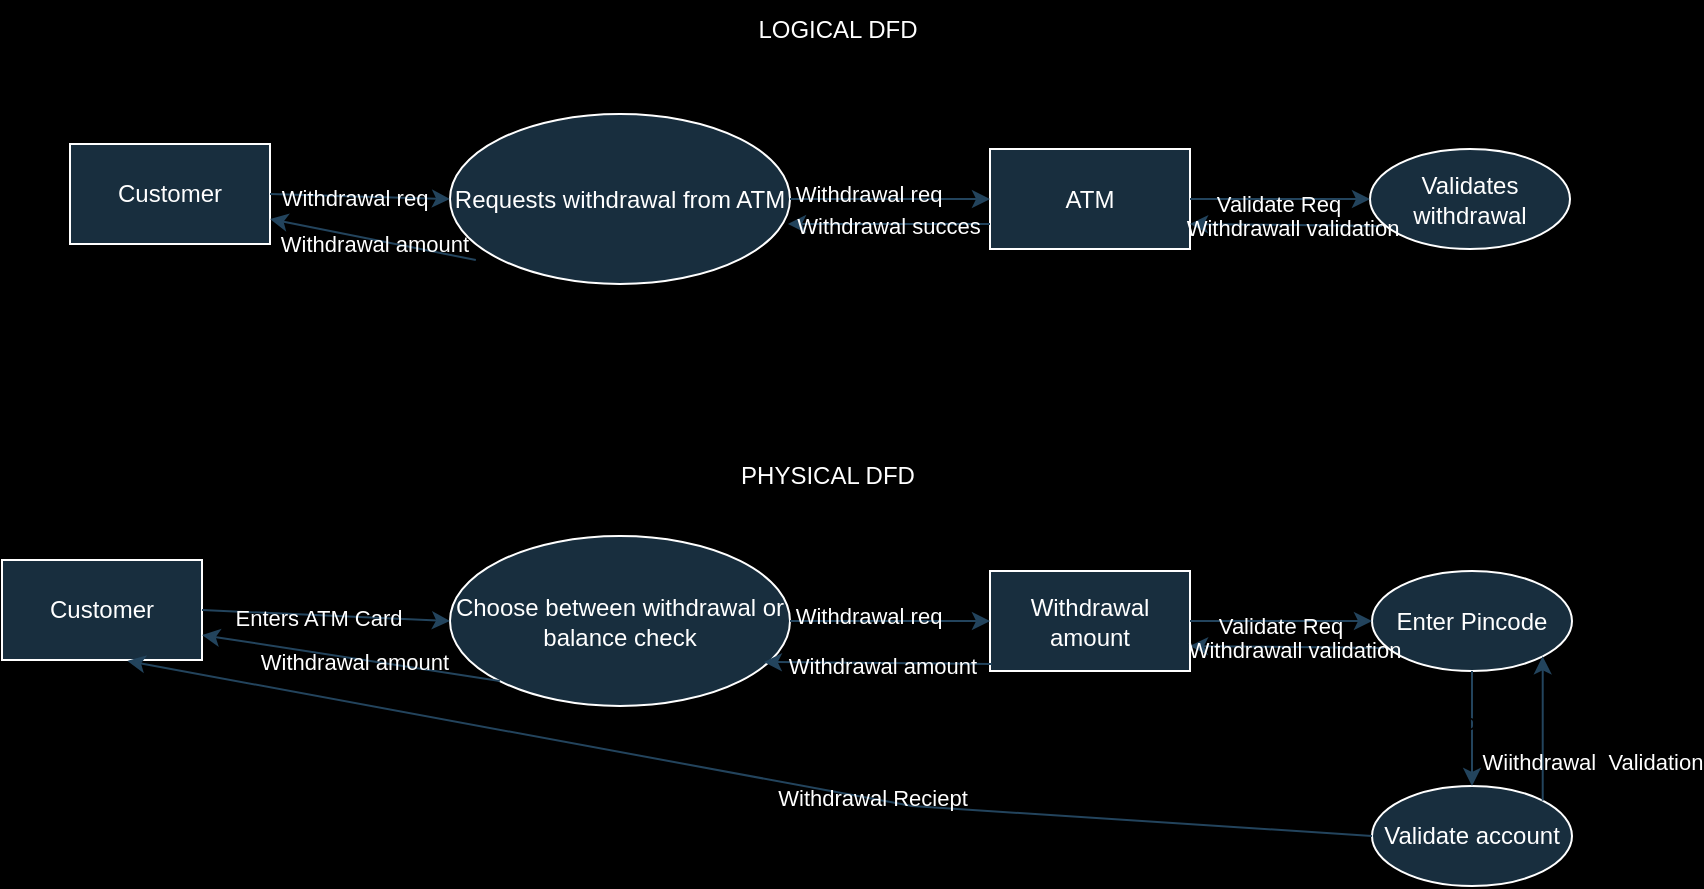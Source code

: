 <mxfile version="21.7.4" type="github" pages="3">
  <diagram name="Page-1" id="3-FM0fVxaKomr_sNSSHg">
    <mxGraphModel dx="978" dy="496" grid="0" gridSize="1" guides="1" tooltips="1" connect="1" arrows="1" fold="1" page="1" pageScale="1" pageWidth="1100" pageHeight="1700" background="#000000" math="0" shadow="0">
      <root>
        <mxCell id="0" />
        <mxCell id="1" parent="0" />
        <mxCell id="hk2OgBpOyqfIAF0fETQY-1" value="Requests withdrawal from ATM" style="shape=ellipse;html=1;dashed=0;whiteSpace=wrap;perimeter=ellipsePerimeter;labelBackgroundColor=none;fillColor=#182E3E;strokeColor=#FFFFFF;fontColor=#FFFFFF;" parent="1" vertex="1">
          <mxGeometry x="270" y="115" width="170" height="85" as="geometry" />
        </mxCell>
        <mxCell id="hk2OgBpOyqfIAF0fETQY-2" value="Customer" style="html=1;dashed=0;whiteSpace=wrap;labelBackgroundColor=none;fillColor=#182E3E;strokeColor=#FFFFFF;fontColor=#FFFFFF;" parent="1" vertex="1">
          <mxGeometry x="80" y="130" width="100" height="50" as="geometry" />
        </mxCell>
        <mxCell id="hk2OgBpOyqfIAF0fETQY-3" value="" style="endArrow=classic;html=1;rounded=0;entryX=0;entryY=0.5;entryDx=0;entryDy=0;exitX=1;exitY=0.5;exitDx=0;exitDy=0;labelBackgroundColor=none;strokeColor=#23445D;fontColor=default;" parent="1" source="hk2OgBpOyqfIAF0fETQY-2" target="hk2OgBpOyqfIAF0fETQY-1" edge="1">
          <mxGeometry width="50" height="50" relative="1" as="geometry">
            <mxPoint x="210" y="200" as="sourcePoint" />
            <mxPoint x="260" y="150" as="targetPoint" />
          </mxGeometry>
        </mxCell>
        <mxCell id="hk2OgBpOyqfIAF0fETQY-6" value="Withdrawal req" style="edgeLabel;html=1;align=center;verticalAlign=middle;resizable=0;points=[];labelBackgroundColor=none;fontColor=#FFFFFF;" parent="hk2OgBpOyqfIAF0fETQY-3" vertex="1" connectable="0">
          <mxGeometry x="-0.066" y="-1" relative="1" as="geometry">
            <mxPoint as="offset" />
          </mxGeometry>
        </mxCell>
        <mxCell id="hk2OgBpOyqfIAF0fETQY-4" value="ATM" style="html=1;dashed=0;whiteSpace=wrap;labelBackgroundColor=none;fillColor=#182E3E;strokeColor=#FFFFFF;fontColor=#FFFFFF;" parent="1" vertex="1">
          <mxGeometry x="540" y="132.5" width="100" height="50" as="geometry" />
        </mxCell>
        <mxCell id="hk2OgBpOyqfIAF0fETQY-5" value="" style="endArrow=classic;html=1;rounded=0;entryX=0;entryY=0.5;entryDx=0;entryDy=0;exitX=1;exitY=0.5;exitDx=0;exitDy=0;labelBackgroundColor=none;strokeColor=#23445D;fontColor=default;" parent="1" source="hk2OgBpOyqfIAF0fETQY-1" target="hk2OgBpOyqfIAF0fETQY-4" edge="1">
          <mxGeometry width="50" height="50" relative="1" as="geometry">
            <mxPoint x="470" y="180" as="sourcePoint" />
            <mxPoint x="520" y="130" as="targetPoint" />
          </mxGeometry>
        </mxCell>
        <mxCell id="hk2OgBpOyqfIAF0fETQY-7" value="Withdrawal req" style="edgeLabel;html=1;align=center;verticalAlign=middle;resizable=0;points=[];labelBackgroundColor=none;fontColor=#FFFFFF;" parent="hk2OgBpOyqfIAF0fETQY-5" vertex="1" connectable="0">
          <mxGeometry x="-0.22" y="4" relative="1" as="geometry">
            <mxPoint y="1" as="offset" />
          </mxGeometry>
        </mxCell>
        <mxCell id="hk2OgBpOyqfIAF0fETQY-10" value="Validates withdrawal" style="shape=ellipse;html=1;dashed=0;whiteSpace=wrap;perimeter=ellipsePerimeter;labelBackgroundColor=none;fillColor=#182E3E;strokeColor=#FFFFFF;fontColor=#FFFFFF;" parent="1" vertex="1">
          <mxGeometry x="730" y="132.5" width="100" height="50" as="geometry" />
        </mxCell>
        <mxCell id="hk2OgBpOyqfIAF0fETQY-11" value="" style="endArrow=classic;html=1;rounded=0;entryX=0;entryY=0.5;entryDx=0;entryDy=0;exitX=1;exitY=0.5;exitDx=0;exitDy=0;labelBackgroundColor=none;strokeColor=#23445D;fontColor=default;" parent="1" source="hk2OgBpOyqfIAF0fETQY-4" target="hk2OgBpOyqfIAF0fETQY-10" edge="1">
          <mxGeometry width="50" height="50" relative="1" as="geometry">
            <mxPoint x="660" y="170" as="sourcePoint" />
            <mxPoint x="710" y="120" as="targetPoint" />
          </mxGeometry>
        </mxCell>
        <mxCell id="hk2OgBpOyqfIAF0fETQY-12" value="Validate Req" style="edgeLabel;html=1;align=center;verticalAlign=middle;resizable=0;points=[];labelBackgroundColor=none;fontColor=#FFFFFF;" parent="hk2OgBpOyqfIAF0fETQY-11" vertex="1" connectable="0">
          <mxGeometry x="-0.022" y="-1" relative="1" as="geometry">
            <mxPoint y="1" as="offset" />
          </mxGeometry>
        </mxCell>
        <mxCell id="hk2OgBpOyqfIAF0fETQY-13" value="" style="endArrow=classic;html=1;rounded=0;entryX=1;entryY=0.75;entryDx=0;entryDy=0;exitX=0.06;exitY=0.77;exitDx=0;exitDy=0;exitPerimeter=0;labelBackgroundColor=none;strokeColor=#23445D;fontColor=default;" parent="1" source="hk2OgBpOyqfIAF0fETQY-10" target="hk2OgBpOyqfIAF0fETQY-4" edge="1">
          <mxGeometry width="50" height="50" relative="1" as="geometry">
            <mxPoint x="670" y="230" as="sourcePoint" />
            <mxPoint x="720" y="180" as="targetPoint" />
          </mxGeometry>
        </mxCell>
        <mxCell id="hk2OgBpOyqfIAF0fETQY-14" value="Withdrawall validation" style="edgeLabel;html=1;align=center;verticalAlign=middle;resizable=0;points=[];labelBackgroundColor=none;fontColor=#FFFFFF;" parent="hk2OgBpOyqfIAF0fETQY-13" vertex="1" connectable="0">
          <mxGeometry x="-0.063" y="1" relative="1" as="geometry">
            <mxPoint as="offset" />
          </mxGeometry>
        </mxCell>
        <mxCell id="hk2OgBpOyqfIAF0fETQY-16" value="" style="endArrow=classic;html=1;rounded=0;entryX=1;entryY=0.75;entryDx=0;entryDy=0;exitX=0.076;exitY=0.859;exitDx=0;exitDy=0;exitPerimeter=0;labelBackgroundColor=none;strokeColor=#23445D;fontColor=default;" parent="1" source="hk2OgBpOyqfIAF0fETQY-1" target="hk2OgBpOyqfIAF0fETQY-2" edge="1">
          <mxGeometry width="50" height="50" relative="1" as="geometry">
            <mxPoint x="180" y="220" as="sourcePoint" />
            <mxPoint x="230" y="170" as="targetPoint" />
          </mxGeometry>
        </mxCell>
        <mxCell id="hk2OgBpOyqfIAF0fETQY-17" value="Withdrawal amount" style="edgeLabel;html=1;align=center;verticalAlign=middle;resizable=0;points=[];labelBackgroundColor=none;fontColor=#FFFFFF;" parent="hk2OgBpOyqfIAF0fETQY-16" vertex="1" connectable="0">
          <mxGeometry x="-0.018" y="2" relative="1" as="geometry">
            <mxPoint as="offset" />
          </mxGeometry>
        </mxCell>
        <mxCell id="hk2OgBpOyqfIAF0fETQY-18" value="Choose between withdrawal or balance check" style="shape=ellipse;html=1;dashed=0;whiteSpace=wrap;perimeter=ellipsePerimeter;labelBackgroundColor=none;fillColor=#182E3E;strokeColor=#FFFFFF;fontColor=#FFFFFF;" parent="1" vertex="1">
          <mxGeometry x="270" y="326" width="170" height="85" as="geometry" />
        </mxCell>
        <mxCell id="hk2OgBpOyqfIAF0fETQY-19" value="Customer" style="html=1;dashed=0;whiteSpace=wrap;labelBackgroundColor=none;fillColor=#182E3E;strokeColor=#FFFFFF;fontColor=#FFFFFF;" parent="1" vertex="1">
          <mxGeometry x="46" y="338" width="100" height="50" as="geometry" />
        </mxCell>
        <mxCell id="hk2OgBpOyqfIAF0fETQY-20" value="" style="endArrow=classic;html=1;rounded=0;entryX=0;entryY=0.5;entryDx=0;entryDy=0;exitX=1;exitY=0.5;exitDx=0;exitDy=0;labelBackgroundColor=none;strokeColor=#23445D;fontColor=default;" parent="1" source="hk2OgBpOyqfIAF0fETQY-19" target="hk2OgBpOyqfIAF0fETQY-18" edge="1">
          <mxGeometry width="50" height="50" relative="1" as="geometry">
            <mxPoint x="211" y="419" as="sourcePoint" />
            <mxPoint x="261" y="369" as="targetPoint" />
          </mxGeometry>
        </mxCell>
        <mxCell id="hk2OgBpOyqfIAF0fETQY-21" value="Enters ATM Card" style="edgeLabel;html=1;align=center;verticalAlign=middle;resizable=0;points=[];labelBackgroundColor=none;fontColor=#FFFFFF;" parent="hk2OgBpOyqfIAF0fETQY-20" vertex="1" connectable="0">
          <mxGeometry x="-0.066" y="-1" relative="1" as="geometry">
            <mxPoint as="offset" />
          </mxGeometry>
        </mxCell>
        <mxCell id="hk2OgBpOyqfIAF0fETQY-22" value="Withdrawal amount" style="html=1;dashed=0;whiteSpace=wrap;labelBackgroundColor=none;fillColor=#182E3E;strokeColor=#FFFFFF;fontColor=#FFFFFF;" parent="1" vertex="1">
          <mxGeometry x="540" y="343.5" width="100" height="50" as="geometry" />
        </mxCell>
        <mxCell id="hk2OgBpOyqfIAF0fETQY-23" value="" style="endArrow=classic;html=1;rounded=0;entryX=0;entryY=0.5;entryDx=0;entryDy=0;exitX=1;exitY=0.5;exitDx=0;exitDy=0;labelBackgroundColor=none;strokeColor=#23445D;fontColor=default;" parent="1" source="hk2OgBpOyqfIAF0fETQY-18" target="hk2OgBpOyqfIAF0fETQY-22" edge="1">
          <mxGeometry width="50" height="50" relative="1" as="geometry">
            <mxPoint x="471" y="399" as="sourcePoint" />
            <mxPoint x="521" y="349" as="targetPoint" />
          </mxGeometry>
        </mxCell>
        <mxCell id="hk2OgBpOyqfIAF0fETQY-24" value="Withdrawal req" style="edgeLabel;html=1;align=center;verticalAlign=middle;resizable=0;points=[];labelBackgroundColor=none;fontColor=#FFFFFF;" parent="hk2OgBpOyqfIAF0fETQY-23" vertex="1" connectable="0">
          <mxGeometry x="-0.22" y="4" relative="1" as="geometry">
            <mxPoint y="1" as="offset" />
          </mxGeometry>
        </mxCell>
        <mxCell id="hk2OgBpOyqfIAF0fETQY-25" value="" style="endArrow=classic;html=1;rounded=0;entryX=0.976;entryY=0.753;entryDx=0;entryDy=0;entryPerimeter=0;exitX=0.1;exitY=0.95;exitDx=0;exitDy=0;exitPerimeter=0;labelBackgroundColor=none;strokeColor=#23445D;fontColor=default;" parent="1" edge="1">
          <mxGeometry width="50" height="50" relative="1" as="geometry">
            <mxPoint x="541" y="390" as="sourcePoint" />
            <mxPoint x="426.92" y="389.005" as="targetPoint" />
          </mxGeometry>
        </mxCell>
        <mxCell id="hk2OgBpOyqfIAF0fETQY-27" value="Withdrawal amount" style="edgeLabel;html=1;align=center;verticalAlign=middle;resizable=0;points=[];labelBackgroundColor=none;fontColor=#FFFFFF;" parent="hk2OgBpOyqfIAF0fETQY-25" vertex="1" connectable="0">
          <mxGeometry x="-0.036" y="1" relative="1" as="geometry">
            <mxPoint as="offset" />
          </mxGeometry>
        </mxCell>
        <mxCell id="hk2OgBpOyqfIAF0fETQY-28" value="Enter Pincode" style="shape=ellipse;html=1;dashed=0;whiteSpace=wrap;perimeter=ellipsePerimeter;labelBackgroundColor=none;fillColor=#182E3E;strokeColor=#FFFFFF;fontColor=#FFFFFF;" parent="1" vertex="1">
          <mxGeometry x="731" y="343.5" width="100" height="50" as="geometry" />
        </mxCell>
        <mxCell id="hk2OgBpOyqfIAF0fETQY-29" value="" style="endArrow=classic;html=1;rounded=0;entryX=0;entryY=0.5;entryDx=0;entryDy=0;exitX=1;exitY=0.5;exitDx=0;exitDy=0;labelBackgroundColor=none;strokeColor=#23445D;fontColor=default;" parent="1" source="hk2OgBpOyqfIAF0fETQY-22" target="hk2OgBpOyqfIAF0fETQY-28" edge="1">
          <mxGeometry width="50" height="50" relative="1" as="geometry">
            <mxPoint x="661" y="389" as="sourcePoint" />
            <mxPoint x="711" y="339" as="targetPoint" />
          </mxGeometry>
        </mxCell>
        <mxCell id="hk2OgBpOyqfIAF0fETQY-30" value="Validate Req" style="edgeLabel;html=1;align=center;verticalAlign=middle;resizable=0;points=[];labelBackgroundColor=none;fontColor=#FFFFFF;" parent="hk2OgBpOyqfIAF0fETQY-29" vertex="1" connectable="0">
          <mxGeometry x="-0.022" y="-1" relative="1" as="geometry">
            <mxPoint y="1" as="offset" />
          </mxGeometry>
        </mxCell>
        <mxCell id="hk2OgBpOyqfIAF0fETQY-31" value="" style="endArrow=classic;html=1;rounded=0;entryX=1;entryY=0.75;entryDx=0;entryDy=0;exitX=0.06;exitY=0.77;exitDx=0;exitDy=0;exitPerimeter=0;labelBackgroundColor=none;strokeColor=#23445D;fontColor=default;" parent="1" source="hk2OgBpOyqfIAF0fETQY-28" target="hk2OgBpOyqfIAF0fETQY-22" edge="1">
          <mxGeometry width="50" height="50" relative="1" as="geometry">
            <mxPoint x="671" y="449" as="sourcePoint" />
            <mxPoint x="721" y="399" as="targetPoint" />
          </mxGeometry>
        </mxCell>
        <mxCell id="hk2OgBpOyqfIAF0fETQY-32" value="Withdrawall validation" style="edgeLabel;html=1;align=center;verticalAlign=middle;resizable=0;points=[];labelBackgroundColor=none;fontColor=#FFFFFF;" parent="hk2OgBpOyqfIAF0fETQY-31" vertex="1" connectable="0">
          <mxGeometry x="-0.063" y="1" relative="1" as="geometry">
            <mxPoint as="offset" />
          </mxGeometry>
        </mxCell>
        <mxCell id="hk2OgBpOyqfIAF0fETQY-33" value="" style="endArrow=classic;html=1;rounded=0;entryX=1;entryY=0.75;entryDx=0;entryDy=0;exitX=0;exitY=1;exitDx=0;exitDy=0;labelBackgroundColor=none;strokeColor=#23445D;fontColor=default;" parent="1" source="hk2OgBpOyqfIAF0fETQY-18" target="hk2OgBpOyqfIAF0fETQY-19" edge="1">
          <mxGeometry width="50" height="50" relative="1" as="geometry">
            <mxPoint x="181" y="439" as="sourcePoint" />
            <mxPoint x="231" y="389" as="targetPoint" />
          </mxGeometry>
        </mxCell>
        <mxCell id="hk2OgBpOyqfIAF0fETQY-34" value="Withdrawal amount" style="edgeLabel;html=1;align=center;verticalAlign=middle;resizable=0;points=[];labelBackgroundColor=none;fontColor=#FFFFFF;" parent="hk2OgBpOyqfIAF0fETQY-33" vertex="1" connectable="0">
          <mxGeometry x="-0.018" y="2" relative="1" as="geometry">
            <mxPoint as="offset" />
          </mxGeometry>
        </mxCell>
        <mxCell id="hk2OgBpOyqfIAF0fETQY-35" value="Validate account" style="shape=ellipse;html=1;dashed=0;whiteSpace=wrap;perimeter=ellipsePerimeter;labelBackgroundColor=none;fillColor=#182E3E;strokeColor=#FFFFFF;fontColor=#FFFFFF;" parent="1" vertex="1">
          <mxGeometry x="731" y="451" width="100" height="50" as="geometry" />
        </mxCell>
        <mxCell id="hk2OgBpOyqfIAF0fETQY-36" value="Entered Pincode" style="endArrow=classic;html=1;rounded=0;entryX=0.5;entryY=0;entryDx=0;entryDy=0;exitX=0.5;exitY=1;exitDx=0;exitDy=0;labelBackgroundColor=none;strokeColor=#23445D;fontColor=default;" parent="1" source="hk2OgBpOyqfIAF0fETQY-28" target="hk2OgBpOyqfIAF0fETQY-35" edge="1">
          <mxGeometry x="-0.143" y="-21" width="50" height="50" relative="1" as="geometry">
            <mxPoint x="726" y="461" as="sourcePoint" />
            <mxPoint x="776" y="411" as="targetPoint" />
            <mxPoint y="1" as="offset" />
          </mxGeometry>
        </mxCell>
        <mxCell id="hk2OgBpOyqfIAF0fETQY-37" value="" style="endArrow=classic;html=1;rounded=0;exitX=1;exitY=0;exitDx=0;exitDy=0;labelBackgroundColor=none;strokeColor=#23445D;fontColor=default;entryX=1;entryY=1;entryDx=0;entryDy=0;" parent="1" source="hk2OgBpOyqfIAF0fETQY-35" edge="1" target="hk2OgBpOyqfIAF0fETQY-28">
          <mxGeometry width="50" height="50" relative="1" as="geometry">
            <mxPoint x="765" y="445" as="sourcePoint" />
            <mxPoint x="815" y="395" as="targetPoint" />
          </mxGeometry>
        </mxCell>
        <mxCell id="hk2OgBpOyqfIAF0fETQY-38" value="Wiithdrawal&amp;nbsp; Validation" style="edgeLabel;html=1;align=center;verticalAlign=middle;resizable=0;points=[];labelBackgroundColor=none;fontColor=#FFFFFF;" parent="hk2OgBpOyqfIAF0fETQY-37" vertex="1" connectable="0">
          <mxGeometry x="-0.009" y="1" relative="1" as="geometry">
            <mxPoint x="25" y="16" as="offset" />
          </mxGeometry>
        </mxCell>
        <mxCell id="hk2OgBpOyqfIAF0fETQY-39" value="" style="endArrow=classic;html=1;rounded=0;exitX=0;exitY=0.5;exitDx=0;exitDy=0;entryX=0.627;entryY=1.009;entryDx=0;entryDy=0;labelBackgroundColor=none;strokeColor=#23445D;fontColor=default;entryPerimeter=0;" parent="1" source="hk2OgBpOyqfIAF0fETQY-35" edge="1" target="hk2OgBpOyqfIAF0fETQY-19">
          <mxGeometry width="50" height="50" relative="1" as="geometry">
            <mxPoint x="725" y="488.5" as="sourcePoint" />
            <mxPoint x="125" y="401.5" as="targetPoint" />
            <Array as="points">
              <mxPoint x="501" y="461" />
            </Array>
          </mxGeometry>
        </mxCell>
        <mxCell id="hk2OgBpOyqfIAF0fETQY-40" value="Withdrawal Reciept" style="edgeLabel;html=1;align=center;verticalAlign=middle;resizable=0;points=[];labelBackgroundColor=none;fontColor=#FFFFFF;" parent="hk2OgBpOyqfIAF0fETQY-39" vertex="1" connectable="0">
          <mxGeometry x="0.004" y="-1" relative="1" as="geometry">
            <mxPoint x="64" y="12" as="offset" />
          </mxGeometry>
        </mxCell>
        <mxCell id="hk2OgBpOyqfIAF0fETQY-41" value="LOGICAL DFD" style="text;html=1;strokeColor=none;fillColor=none;align=center;verticalAlign=middle;whiteSpace=wrap;rounded=0;labelBackgroundColor=none;fontColor=#FFFFFF;" parent="1" vertex="1">
          <mxGeometry x="421" y="58" width="86" height="30" as="geometry" />
        </mxCell>
        <mxCell id="hk2OgBpOyqfIAF0fETQY-42" value="PHYSICAL DFD" style="text;html=1;strokeColor=none;fillColor=none;align=center;verticalAlign=middle;whiteSpace=wrap;rounded=0;labelBackgroundColor=none;fontColor=#FFFFFF;" parent="1" vertex="1">
          <mxGeometry x="411" y="281" width="96" height="30" as="geometry" />
        </mxCell>
        <mxCell id="oLgQgtJxtb8Tf7t_Kk4S-1" value="" style="endArrow=classic;html=1;rounded=0;entryX=0.994;entryY=0.647;entryDx=0;entryDy=0;entryPerimeter=0;exitX=0;exitY=0.75;exitDx=0;exitDy=0;labelBackgroundColor=none;strokeColor=#23445D;fontColor=default;" edge="1" parent="1" source="hk2OgBpOyqfIAF0fETQY-4" target="hk2OgBpOyqfIAF0fETQY-1">
          <mxGeometry width="50" height="50" relative="1" as="geometry">
            <mxPoint x="464" y="240" as="sourcePoint" />
            <mxPoint x="514" y="190" as="targetPoint" />
          </mxGeometry>
        </mxCell>
        <mxCell id="oLgQgtJxtb8Tf7t_Kk4S-2" value="Withdrawal succes" style="edgeLabel;html=1;align=center;verticalAlign=middle;resizable=0;points=[];labelBackgroundColor=none;fontColor=#FFFFFF;" vertex="1" connectable="0" parent="oLgQgtJxtb8Tf7t_Kk4S-1">
          <mxGeometry x="0.01" y="1" relative="1" as="geometry">
            <mxPoint as="offset" />
          </mxGeometry>
        </mxCell>
      </root>
    </mxGraphModel>
  </diagram>
  <diagram id="mS2srXKYEAFmFcdaScQR" name="Page-2">
    <mxGraphModel dx="1035" dy="2225" grid="0" gridSize="1" guides="1" tooltips="1" connect="1" arrows="1" fold="1" page="1" pageScale="1" pageWidth="1100" pageHeight="1700" background="#000000" math="0" shadow="0">
      <root>
        <mxCell id="0" />
        <mxCell id="1" parent="0" />
        <mxCell id="KJaWX6mCNSfkjUXkoY-g-1" value="Customer" style="html=1;dashed=0;whiteSpace=wrap;labelBackgroundColor=none;fillColor=#182E3E;strokeColor=#FFFFFF;fontColor=#FFFFFF;" parent="1" vertex="1">
          <mxGeometry x="258" y="-591" width="100" height="50" as="geometry" />
        </mxCell>
        <mxCell id="KJaWX6mCNSfkjUXkoY-g-2" value="Enters Credentials" style="shape=ellipse;html=1;dashed=0;whiteSpace=wrap;perimeter=ellipsePerimeter;labelBackgroundColor=none;fillColor=#182E3E;strokeColor=#FFFFFF;fontColor=#FFFFFF;" parent="1" vertex="1">
          <mxGeometry x="461" y="-602.5" width="100" height="73" as="geometry" />
        </mxCell>
        <mxCell id="KJaWX6mCNSfkjUXkoY-g-3" value="" style="endArrow=classic;html=1;rounded=0;entryX=0;entryY=0.5;entryDx=0;entryDy=0;exitX=1;exitY=0.5;exitDx=0;exitDy=0;labelBackgroundColor=none;strokeColor=#23445D;fontColor=default;" parent="1" edge="1">
          <mxGeometry width="50" height="50" relative="1" as="geometry">
            <mxPoint x="358.0" y="-566" as="sourcePoint" />
            <mxPoint x="461.0" y="-566" as="targetPoint" />
          </mxGeometry>
        </mxCell>
        <mxCell id="_RBi6fjWwrcwms86xOGi-1" value="Customer Info" style="edgeLabel;html=1;align=center;verticalAlign=middle;resizable=0;points=[];labelBackgroundColor=none;fontColor=#FFFFFF;" parent="KJaWX6mCNSfkjUXkoY-g-3" vertex="1" connectable="0">
          <mxGeometry x="0.068" y="-1" relative="1" as="geometry">
            <mxPoint as="offset" />
          </mxGeometry>
        </mxCell>
        <mxCell id="_RBi6fjWwrcwms86xOGi-3" value="" style="endArrow=classic;html=1;rounded=0;entryX=0;entryY=0.5;entryDx=0;entryDy=0;labelBackgroundColor=none;strokeColor=#23445D;fontColor=default;" parent="1" edge="1">
          <mxGeometry width="50" height="50" relative="1" as="geometry">
            <mxPoint x="563" y="-565" as="sourcePoint" />
            <mxPoint x="692" y="-566" as="targetPoint" />
          </mxGeometry>
        </mxCell>
        <mxCell id="_RBi6fjWwrcwms86xOGi-4" value="Valid Credentials" style="edgeLabel;html=1;align=center;verticalAlign=middle;resizable=0;points=[];labelBackgroundColor=none;fontColor=#FFFFFF;" parent="_RBi6fjWwrcwms86xOGi-3" vertex="1" connectable="0">
          <mxGeometry x="0.043" y="-2" relative="1" as="geometry">
            <mxPoint as="offset" />
          </mxGeometry>
        </mxCell>
        <mxCell id="_RBi6fjWwrcwms86xOGi-8" value="Ticket Counter" style="html=1;dashed=0;whiteSpace=wrap;labelBackgroundColor=none;fillColor=#182E3E;strokeColor=#FFFFFF;fontColor=#FFFFFF;" parent="1" vertex="1">
          <mxGeometry x="692" y="-591" width="100" height="50" as="geometry" />
        </mxCell>
        <mxCell id="_RBi6fjWwrcwms86xOGi-9" value="" style="endArrow=classic;html=1;rounded=0;labelBackgroundColor=none;strokeColor=#23445D;fontColor=default;" parent="1" edge="1">
          <mxGeometry width="50" height="50" relative="1" as="geometry">
            <mxPoint x="751" y="-596" as="sourcePoint" />
            <mxPoint x="312" y="-593" as="targetPoint" />
            <Array as="points">
              <mxPoint x="525" y="-631" />
            </Array>
          </mxGeometry>
        </mxCell>
        <mxCell id="_RBi6fjWwrcwms86xOGi-10" value="Ticket Receipt" style="edgeLabel;html=1;align=center;verticalAlign=middle;resizable=0;points=[];labelBackgroundColor=none;fontColor=#FFFFFF;" parent="_RBi6fjWwrcwms86xOGi-9" vertex="1" connectable="0">
          <mxGeometry x="0.011" y="-7" relative="1" as="geometry">
            <mxPoint as="offset" />
          </mxGeometry>
        </mxCell>
        <mxCell id="_RBi6fjWwrcwms86xOGi-11" value="Customer" style="html=1;dashed=0;whiteSpace=wrap;labelBackgroundColor=none;fillColor=#182E3E;strokeColor=#FFFFFF;fontColor=#FFFFFF;" parent="1" vertex="1">
          <mxGeometry x="82" y="-337" width="100" height="50" as="geometry" />
        </mxCell>
        <mxCell id="_RBi6fjWwrcwms86xOGi-12" value="Enters Credentials" style="shape=ellipse;html=1;dashed=0;whiteSpace=wrap;perimeter=ellipsePerimeter;labelBackgroundColor=none;fillColor=#182E3E;strokeColor=#FFFFFF;fontColor=#FFFFFF;" parent="1" vertex="1">
          <mxGeometry x="285" y="-348.5" width="100" height="73" as="geometry" />
        </mxCell>
        <mxCell id="_RBi6fjWwrcwms86xOGi-13" value="" style="endArrow=classic;html=1;rounded=0;entryX=0;entryY=0.5;entryDx=0;entryDy=0;exitX=1;exitY=0.5;exitDx=0;exitDy=0;labelBackgroundColor=none;strokeColor=#23445D;fontColor=default;" parent="1" source="_RBi6fjWwrcwms86xOGi-11" target="_RBi6fjWwrcwms86xOGi-12" edge="1">
          <mxGeometry width="50" height="50" relative="1" as="geometry">
            <mxPoint x="204" y="-293" as="sourcePoint" />
            <mxPoint x="254" y="-343" as="targetPoint" />
          </mxGeometry>
        </mxCell>
        <mxCell id="_RBi6fjWwrcwms86xOGi-14" value="Customer Info" style="edgeLabel;html=1;align=center;verticalAlign=middle;resizable=0;points=[];labelBackgroundColor=none;fontColor=#FFFFFF;" parent="_RBi6fjWwrcwms86xOGi-13" vertex="1" connectable="0">
          <mxGeometry x="0.068" y="-1" relative="1" as="geometry">
            <mxPoint as="offset" />
          </mxGeometry>
        </mxCell>
        <mxCell id="_RBi6fjWwrcwms86xOGi-15" value="" style="endArrow=classic;html=1;rounded=0;labelBackgroundColor=none;strokeColor=#23445D;fontColor=default;" parent="1" edge="1">
          <mxGeometry width="50" height="50" relative="1" as="geometry">
            <mxPoint x="387" y="-311" as="sourcePoint" />
            <mxPoint x="520" y="-312" as="targetPoint" />
          </mxGeometry>
        </mxCell>
        <mxCell id="_RBi6fjWwrcwms86xOGi-16" value="Valid Credentials" style="edgeLabel;html=1;align=center;verticalAlign=middle;resizable=0;points=[];labelBackgroundColor=none;fontColor=#FFFFFF;" parent="_RBi6fjWwrcwms86xOGi-15" vertex="1" connectable="0">
          <mxGeometry x="0.043" y="-2" relative="1" as="geometry">
            <mxPoint as="offset" />
          </mxGeometry>
        </mxCell>
        <mxCell id="_RBi6fjWwrcwms86xOGi-20" value="" style="endArrow=classic;html=1;rounded=0;exitX=0.5;exitY=1;exitDx=0;exitDy=0;labelBackgroundColor=none;strokeColor=#23445D;fontColor=default;" parent="1" source="_RBi6fjWwrcwms86xOGi-12" target="_RBi6fjWwrcwms86xOGi-21" edge="1">
          <mxGeometry width="50" height="50" relative="1" as="geometry">
            <mxPoint x="305" y="-221" as="sourcePoint" />
            <mxPoint x="335" y="-221" as="targetPoint" />
          </mxGeometry>
        </mxCell>
        <mxCell id="_RBi6fjWwrcwms86xOGi-21" value="Invalid credentials" style="shape=ellipse;html=1;dashed=0;whiteSpace=wrap;perimeter=ellipsePerimeter;labelBackgroundColor=none;fillColor=#182E3E;strokeColor=#FFFFFF;fontColor=#FFFFFF;" parent="1" vertex="1">
          <mxGeometry x="304" y="-237" width="62" height="54" as="geometry" />
        </mxCell>
        <mxCell id="_RBi6fjWwrcwms86xOGi-23" value="Ticket Class Requested" style="shape=ellipse;html=1;dashed=0;whiteSpace=wrap;aspect=fixed;perimeter=ellipsePerimeter;labelBackgroundColor=none;fillColor=#182E3E;strokeColor=#FFFFFF;fontColor=#FFFFFF;" parent="1" vertex="1">
          <mxGeometry x="509" y="-348.5" width="74" height="74" as="geometry" />
        </mxCell>
        <mxCell id="_RBi6fjWwrcwms86xOGi-24" value="" style="endArrow=classic;html=1;rounded=0;entryX=0;entryY=0.491;entryDx=0;entryDy=0;entryPerimeter=0;labelBackgroundColor=none;strokeColor=#23445D;fontColor=default;" parent="1" target="_RBi6fjWwrcwms86xOGi-26" edge="1">
          <mxGeometry width="50" height="50" relative="1" as="geometry">
            <mxPoint x="583" y="-312" as="sourcePoint" />
            <mxPoint x="683" y="-314" as="targetPoint" />
          </mxGeometry>
        </mxCell>
        <mxCell id="_RBi6fjWwrcwms86xOGi-25" value="Checks Availability" style="edgeLabel;html=1;align=center;verticalAlign=middle;resizable=0;points=[];labelBackgroundColor=none;fontColor=#FFFFFF;" parent="_RBi6fjWwrcwms86xOGi-24" vertex="1" connectable="0">
          <mxGeometry x="0.039" y="-2" relative="1" as="geometry">
            <mxPoint x="-2" y="-2" as="offset" />
          </mxGeometry>
        </mxCell>
        <mxCell id="1k1qscw9XzA1oaVKW1rc-5" value="" style="edgeStyle=orthogonalEdgeStyle;rounded=0;orthogonalLoop=1;jettySize=auto;html=1;strokeColor=#23445D;" edge="1" parent="1" source="_RBi6fjWwrcwms86xOGi-26" target="_RBi6fjWwrcwms86xOGi-28">
          <mxGeometry relative="1" as="geometry" />
        </mxCell>
        <mxCell id="_RBi6fjWwrcwms86xOGi-26" value="Available Ticket" style="shape=ellipse;html=1;dashed=0;whiteSpace=wrap;perimeter=ellipsePerimeter;labelBackgroundColor=none;fillColor=#182E3E;strokeColor=#FFFFFF;fontColor=#FFFFFF;" parent="1" vertex="1">
          <mxGeometry x="690" y="-338.5" width="75" height="61.5" as="geometry" />
        </mxCell>
        <mxCell id="_RBi6fjWwrcwms86xOGi-28" value="Admin" style="html=1;dashed=0;whiteSpace=wrap;labelBackgroundColor=none;fillColor=#182E3E;strokeColor=#FFFFFF;fontColor=#FFFFFF;" parent="1" vertex="1">
          <mxGeometry x="811" y="-332.75" width="100" height="50" as="geometry" />
        </mxCell>
        <mxCell id="_RBi6fjWwrcwms86xOGi-29" value="" style="endArrow=classic;html=1;rounded=0;labelBackgroundColor=none;strokeColor=#23445D;fontColor=default;" parent="1" target="_RBi6fjWwrcwms86xOGi-28" edge="1">
          <mxGeometry width="50" height="50" relative="1" as="geometry">
            <mxPoint x="758" y="-310" as="sourcePoint" />
            <mxPoint x="811" y="-353" as="targetPoint" />
          </mxGeometry>
        </mxCell>
        <mxCell id="_RBi6fjWwrcwms86xOGi-30" value="Ticket Info" style="edgeLabel;html=1;align=center;verticalAlign=middle;resizable=0;points=[];labelBackgroundColor=none;fontColor=#FFFFFF;" parent="_RBi6fjWwrcwms86xOGi-29" vertex="1" connectable="0">
          <mxGeometry x="0.019" relative="1" as="geometry">
            <mxPoint as="offset" />
          </mxGeometry>
        </mxCell>
        <mxCell id="_RBi6fjWwrcwms86xOGi-31" value="" style="endArrow=classic;html=1;rounded=0;exitX=1;exitY=0.75;exitDx=0;exitDy=0;labelBackgroundColor=none;strokeColor=#23445D;fontColor=default;" parent="1" target="_RBi6fjWwrcwms86xOGi-32" edge="1">
          <mxGeometry width="50" height="50" relative="1" as="geometry">
            <mxPoint x="854" y="-332.75" as="sourcePoint" />
            <mxPoint x="854" y="-383" as="targetPoint" />
          </mxGeometry>
        </mxCell>
        <mxCell id="_RBi6fjWwrcwms86xOGi-33" value="Ticket info" style="edgeLabel;html=1;align=center;verticalAlign=middle;resizable=0;points=[];labelBackgroundColor=none;fontColor=#FFFFFF;" parent="_RBi6fjWwrcwms86xOGi-31" vertex="1" connectable="0">
          <mxGeometry x="0.015" y="-2" relative="1" as="geometry">
            <mxPoint as="offset" />
          </mxGeometry>
        </mxCell>
        <mxCell id="_RBi6fjWwrcwms86xOGi-32" value="Validated Ticket" style="shape=ellipse;html=1;dashed=0;whiteSpace=wrap;perimeter=ellipsePerimeter;labelBackgroundColor=none;fillColor=#182E3E;strokeColor=#FFFFFF;fontColor=#FFFFFF;" parent="1" vertex="1">
          <mxGeometry x="807" y="-438" width="78" height="48" as="geometry" />
        </mxCell>
        <mxCell id="_RBi6fjWwrcwms86xOGi-34" value="" style="endArrow=classic;html=1;rounded=0;exitX=0;exitY=0.5;exitDx=0;exitDy=0;labelBackgroundColor=none;strokeColor=#23445D;fontColor=default;" parent="1" source="_RBi6fjWwrcwms86xOGi-32" target="_RBi6fjWwrcwms86xOGi-35" edge="1">
          <mxGeometry width="50" height="50" relative="1" as="geometry">
            <mxPoint x="702.5" y="-381" as="sourcePoint" />
            <mxPoint x="694" y="-414" as="targetPoint" />
          </mxGeometry>
        </mxCell>
        <mxCell id="_RBi6fjWwrcwms86xOGi-35" value="Ticket Counter" style="html=1;dashed=0;whiteSpace=wrap;labelBackgroundColor=none;fillColor=#182E3E;strokeColor=#FFFFFF;fontColor=#FFFFFF;" parent="1" vertex="1">
          <mxGeometry x="644" y="-439" width="100" height="50" as="geometry" />
        </mxCell>
        <mxCell id="_RBi6fjWwrcwms86xOGi-37" value="Ticket details&amp;nbsp;" style="shape=ellipse;html=1;dashed=0;whiteSpace=wrap;perimeter=ellipsePerimeter;labelBackgroundColor=none;fillColor=#182E3E;strokeColor=#FFFFFF;fontColor=#FFFFFF;" parent="1" vertex="1">
          <mxGeometry x="455" y="-433" width="69" height="53" as="geometry" />
        </mxCell>
        <mxCell id="_RBi6fjWwrcwms86xOGi-38" value="" style="endArrow=classic;html=1;rounded=0;entryX=1;entryY=0.5;entryDx=0;entryDy=0;exitX=-0.03;exitY=0.64;exitDx=0;exitDy=0;exitPerimeter=0;labelBackgroundColor=none;strokeColor=#23445D;fontColor=default;" parent="1" source="_RBi6fjWwrcwms86xOGi-35" target="_RBi6fjWwrcwms86xOGi-37" edge="1">
          <mxGeometry width="50" height="50" relative="1" as="geometry">
            <mxPoint x="573" y="-362" as="sourcePoint" />
            <mxPoint x="623" y="-412" as="targetPoint" />
          </mxGeometry>
        </mxCell>
        <mxCell id="_RBi6fjWwrcwms86xOGi-39" value="tTicket receipt" style="edgeLabel;html=1;align=center;verticalAlign=middle;resizable=0;points=[];labelBackgroundColor=none;fontColor=#FFFFFF;" parent="_RBi6fjWwrcwms86xOGi-38" vertex="1" connectable="0">
          <mxGeometry x="-0.077" y="3" relative="1" as="geometry">
            <mxPoint as="offset" />
          </mxGeometry>
        </mxCell>
        <mxCell id="_RBi6fjWwrcwms86xOGi-40" value="" style="endArrow=classic;html=1;rounded=0;labelBackgroundColor=none;strokeColor=#23445D;fontColor=default;" parent="1" source="_RBi6fjWwrcwms86xOGi-37" target="_RBi6fjWwrcwms86xOGi-11" edge="1">
          <mxGeometry width="50" height="50" relative="1" as="geometry">
            <mxPoint x="371" y="-370" as="sourcePoint" />
            <mxPoint x="421" y="-420" as="targetPoint" />
          </mxGeometry>
        </mxCell>
        <mxCell id="_RBi6fjWwrcwms86xOGi-41" value="Ticket Reciept" style="edgeLabel;html=1;align=center;verticalAlign=middle;resizable=0;points=[];labelBackgroundColor=none;fontColor=#FFFFFF;" parent="_RBi6fjWwrcwms86xOGi-40" vertex="1" connectable="0">
          <mxGeometry x="-0.021" y="2" relative="1" as="geometry">
            <mxPoint as="offset" />
          </mxGeometry>
        </mxCell>
        <mxCell id="1k1qscw9XzA1oaVKW1rc-1" value="LOGICAL DFD" style="text;html=1;strokeColor=none;fillColor=none;align=center;verticalAlign=middle;whiteSpace=wrap;rounded=0;fontColor=#FFFFFF;" vertex="1" parent="1">
          <mxGeometry x="480" y="-713" width="88" height="30" as="geometry" />
        </mxCell>
        <mxCell id="1k1qscw9XzA1oaVKW1rc-3" value="PHYSICAL DFD" style="text;html=1;strokeColor=none;fillColor=none;align=center;verticalAlign=middle;whiteSpace=wrap;rounded=0;fontColor=#FFFFFF;" vertex="1" parent="1">
          <mxGeometry x="480" y="-490" width="93" height="30" as="geometry" />
        </mxCell>
      </root>
    </mxGraphModel>
  </diagram>
  <diagram id="tMngQn3YwW1P015KU9I6" name="Page-3">
    <mxGraphModel dx="1035" dy="1625" grid="0" gridSize="1" guides="1" tooltips="1" connect="1" arrows="1" fold="1" page="1" pageScale="1" pageWidth="850" pageHeight="1100" background="#000000" math="0" shadow="0">
      <root>
        <mxCell id="0" />
        <mxCell id="1" parent="0" />
        <mxCell id="RjyrQE5ZJLNY4DenGKnt-1" value="Customer" style="html=1;dashed=0;whiteSpace=wrap;labelBackgroundColor=none;fillColor=#182E3E;strokeColor=#FFFFFF;fontColor=#FFFFFF;" vertex="1" parent="1">
          <mxGeometry x="197" y="-474" width="100" height="50" as="geometry" />
        </mxCell>
        <mxCell id="RjyrQE5ZJLNY4DenGKnt-2" value="Enters Credentials" style="shape=ellipse;html=1;dashed=0;whiteSpace=wrap;perimeter=ellipsePerimeter;labelBackgroundColor=none;fillColor=#182E3E;strokeColor=#FFFFFF;fontColor=#FFFFFF;" vertex="1" parent="1">
          <mxGeometry x="400" y="-485.5" width="100" height="73" as="geometry" />
        </mxCell>
        <mxCell id="RjyrQE5ZJLNY4DenGKnt-3" value="" style="endArrow=classic;html=1;rounded=0;entryX=0;entryY=0.5;entryDx=0;entryDy=0;exitX=1;exitY=0.5;exitDx=0;exitDy=0;labelBackgroundColor=none;strokeColor=#23445D;fontColor=default;" edge="1" parent="1" source="RjyrQE5ZJLNY4DenGKnt-1" target="RjyrQE5ZJLNY4DenGKnt-2">
          <mxGeometry width="50" height="50" relative="1" as="geometry">
            <mxPoint x="319" y="-430" as="sourcePoint" />
            <mxPoint x="369" y="-480" as="targetPoint" />
          </mxGeometry>
        </mxCell>
        <mxCell id="RjyrQE5ZJLNY4DenGKnt-4" value="Customer Info" style="edgeLabel;html=1;align=center;verticalAlign=middle;resizable=0;points=[];labelBackgroundColor=none;fontColor=#FFFFFF;" vertex="1" connectable="0" parent="RjyrQE5ZJLNY4DenGKnt-3">
          <mxGeometry x="0.068" y="-1" relative="1" as="geometry">
            <mxPoint as="offset" />
          </mxGeometry>
        </mxCell>
        <mxCell id="RjyrQE5ZJLNY4DenGKnt-5" value="" style="endArrow=classic;html=1;rounded=0;entryX=0;entryY=0.5;entryDx=0;entryDy=0;labelBackgroundColor=none;strokeColor=#23445D;fontColor=default;" edge="1" parent="1" target="RjyrQE5ZJLNY4DenGKnt-7">
          <mxGeometry width="50" height="50" relative="1" as="geometry">
            <mxPoint x="502" y="-448" as="sourcePoint" />
            <mxPoint x="619" y="-449" as="targetPoint" />
          </mxGeometry>
        </mxCell>
        <mxCell id="RjyrQE5ZJLNY4DenGKnt-6" value="Valid Credentials" style="edgeLabel;html=1;align=center;verticalAlign=middle;resizable=0;points=[];labelBackgroundColor=none;fontColor=#FFFFFF;" vertex="1" connectable="0" parent="RjyrQE5ZJLNY4DenGKnt-5">
          <mxGeometry x="0.043" y="-2" relative="1" as="geometry">
            <mxPoint as="offset" />
          </mxGeometry>
        </mxCell>
        <mxCell id="RjyrQE5ZJLNY4DenGKnt-7" value="Librarian" style="html=1;dashed=0;whiteSpace=wrap;labelBackgroundColor=none;fillColor=#182E3E;strokeColor=#FFFFFF;fontColor=#FFFFFF;" vertex="1" parent="1">
          <mxGeometry x="631" y="-474" width="100" height="50" as="geometry" />
        </mxCell>
        <mxCell id="RjyrQE5ZJLNY4DenGKnt-8" value="" style="endArrow=classic;html=1;rounded=0;labelBackgroundColor=none;strokeColor=#23445D;fontColor=default;" edge="1" parent="1">
          <mxGeometry width="50" height="50" relative="1" as="geometry">
            <mxPoint x="690" y="-479" as="sourcePoint" />
            <mxPoint x="251" y="-476" as="targetPoint" />
            <Array as="points">
              <mxPoint x="464" y="-514" />
            </Array>
          </mxGeometry>
        </mxCell>
        <mxCell id="RjyrQE5ZJLNY4DenGKnt-9" value="Book Delivered" style="edgeLabel;html=1;align=center;verticalAlign=middle;resizable=0;points=[];labelBackgroundColor=none;fontColor=#FFFFFF;" vertex="1" connectable="0" parent="RjyrQE5ZJLNY4DenGKnt-8">
          <mxGeometry x="0.011" y="-7" relative="1" as="geometry">
            <mxPoint as="offset" />
          </mxGeometry>
        </mxCell>
        <mxCell id="RjyrQE5ZJLNY4DenGKnt-10" value="Customer" style="html=1;dashed=0;whiteSpace=wrap;labelBackgroundColor=none;fillColor=#182E3E;strokeColor=#FFFFFF;fontColor=#FFFFFF;" vertex="1" parent="1">
          <mxGeometry x="79" y="-241" width="100" height="50" as="geometry" />
        </mxCell>
        <mxCell id="RjyrQE5ZJLNY4DenGKnt-11" value="Enters Credentials" style="shape=ellipse;html=1;dashed=0;whiteSpace=wrap;perimeter=ellipsePerimeter;labelBackgroundColor=none;fillColor=#182E3E;strokeColor=#FFFFFF;fontColor=#FFFFFF;" vertex="1" parent="1">
          <mxGeometry x="282" y="-252.5" width="100" height="73" as="geometry" />
        </mxCell>
        <mxCell id="RjyrQE5ZJLNY4DenGKnt-12" value="" style="endArrow=classic;html=1;rounded=0;entryX=0;entryY=0.5;entryDx=0;entryDy=0;exitX=1;exitY=0.5;exitDx=0;exitDy=0;labelBackgroundColor=none;strokeColor=#23445D;fontColor=default;" edge="1" parent="1" source="RjyrQE5ZJLNY4DenGKnt-10" target="RjyrQE5ZJLNY4DenGKnt-11">
          <mxGeometry width="50" height="50" relative="1" as="geometry">
            <mxPoint x="201" y="-197" as="sourcePoint" />
            <mxPoint x="251" y="-247" as="targetPoint" />
          </mxGeometry>
        </mxCell>
        <mxCell id="RjyrQE5ZJLNY4DenGKnt-13" value="Customer Info" style="edgeLabel;html=1;align=center;verticalAlign=middle;resizable=0;points=[];labelBackgroundColor=none;fontColor=#FFFFFF;" vertex="1" connectable="0" parent="RjyrQE5ZJLNY4DenGKnt-12">
          <mxGeometry x="0.068" y="-1" relative="1" as="geometry">
            <mxPoint as="offset" />
          </mxGeometry>
        </mxCell>
        <mxCell id="RjyrQE5ZJLNY4DenGKnt-14" value="" style="endArrow=classic;html=1;rounded=0;labelBackgroundColor=none;strokeColor=#23445D;fontColor=default;" edge="1" parent="1">
          <mxGeometry width="50" height="50" relative="1" as="geometry">
            <mxPoint x="384" y="-215" as="sourcePoint" />
            <mxPoint x="517" y="-216" as="targetPoint" />
          </mxGeometry>
        </mxCell>
        <mxCell id="RjyrQE5ZJLNY4DenGKnt-15" value="Valid Credentials" style="edgeLabel;html=1;align=center;verticalAlign=middle;resizable=0;points=[];labelBackgroundColor=none;fontColor=#FFFFFF;" vertex="1" connectable="0" parent="RjyrQE5ZJLNY4DenGKnt-14">
          <mxGeometry x="0.043" y="-2" relative="1" as="geometry">
            <mxPoint as="offset" />
          </mxGeometry>
        </mxCell>
        <mxCell id="RjyrQE5ZJLNY4DenGKnt-16" value="" style="endArrow=classic;html=1;rounded=0;exitX=0.5;exitY=1;exitDx=0;exitDy=0;labelBackgroundColor=none;strokeColor=#23445D;fontColor=default;" edge="1" parent="1" source="RjyrQE5ZJLNY4DenGKnt-11" target="RjyrQE5ZJLNY4DenGKnt-17">
          <mxGeometry width="50" height="50" relative="1" as="geometry">
            <mxPoint x="302" y="-125" as="sourcePoint" />
            <mxPoint x="332" y="-125" as="targetPoint" />
          </mxGeometry>
        </mxCell>
        <mxCell id="RjyrQE5ZJLNY4DenGKnt-17" value="Invalid credentials" style="shape=ellipse;html=1;dashed=0;whiteSpace=wrap;perimeter=ellipsePerimeter;labelBackgroundColor=none;fillColor=#182E3E;strokeColor=#FFFFFF;fontColor=#FFFFFF;" vertex="1" parent="1">
          <mxGeometry x="301" y="-141" width="62" height="54" as="geometry" />
        </mxCell>
        <mxCell id="RjyrQE5ZJLNY4DenGKnt-18" value="Book Genre Requested" style="shape=ellipse;html=1;dashed=0;whiteSpace=wrap;aspect=fixed;perimeter=ellipsePerimeter;labelBackgroundColor=none;fillColor=#182E3E;strokeColor=#FFFFFF;fontColor=#FFFFFF;" vertex="1" parent="1">
          <mxGeometry x="506" y="-252.5" width="74" height="74" as="geometry" />
        </mxCell>
        <mxCell id="RjyrQE5ZJLNY4DenGKnt-19" value="" style="endArrow=classic;html=1;rounded=0;entryX=0;entryY=0.491;entryDx=0;entryDy=0;entryPerimeter=0;labelBackgroundColor=none;strokeColor=#23445D;fontColor=default;" edge="1" parent="1" target="RjyrQE5ZJLNY4DenGKnt-21">
          <mxGeometry width="50" height="50" relative="1" as="geometry">
            <mxPoint x="580" y="-216" as="sourcePoint" />
            <mxPoint x="680" y="-218" as="targetPoint" />
          </mxGeometry>
        </mxCell>
        <mxCell id="RjyrQE5ZJLNY4DenGKnt-20" value="Checks Availability" style="edgeLabel;html=1;align=center;verticalAlign=middle;resizable=0;points=[];labelBackgroundColor=none;fontColor=#FFFFFF;" vertex="1" connectable="0" parent="RjyrQE5ZJLNY4DenGKnt-19">
          <mxGeometry x="0.039" y="-2" relative="1" as="geometry">
            <mxPoint x="-2" y="-2" as="offset" />
          </mxGeometry>
        </mxCell>
        <mxCell id="RjyrQE5ZJLNY4DenGKnt-21" value="Available Book" style="shape=ellipse;html=1;dashed=0;whiteSpace=wrap;perimeter=ellipsePerimeter;labelBackgroundColor=none;fillColor=#182E3E;strokeColor=#FFFFFF;fontColor=#FFFFFF;" vertex="1" parent="1">
          <mxGeometry x="687" y="-242.5" width="75" height="61.5" as="geometry" />
        </mxCell>
        <mxCell id="RjyrQE5ZJLNY4DenGKnt-22" value="Admin" style="html=1;dashed=0;whiteSpace=wrap;labelBackgroundColor=none;fillColor=#182E3E;strokeColor=#FFFFFF;fontColor=#FFFFFF;" vertex="1" parent="1">
          <mxGeometry x="808" y="-236.75" width="100" height="50" as="geometry" />
        </mxCell>
        <mxCell id="RjyrQE5ZJLNY4DenGKnt-23" value="" style="endArrow=classic;html=1;rounded=0;labelBackgroundColor=none;strokeColor=#23445D;fontColor=default;" edge="1" parent="1">
          <mxGeometry width="50" height="50" relative="1" as="geometry">
            <mxPoint x="757" y="-214" as="sourcePoint" />
            <mxPoint x="810" y="-212.842" as="targetPoint" />
          </mxGeometry>
        </mxCell>
        <mxCell id="RjyrQE5ZJLNY4DenGKnt-24" value="Book Info" style="edgeLabel;html=1;align=center;verticalAlign=middle;resizable=0;points=[];labelBackgroundColor=none;fontColor=#FFFFFF;" vertex="1" connectable="0" parent="RjyrQE5ZJLNY4DenGKnt-23">
          <mxGeometry x="0.019" relative="1" as="geometry">
            <mxPoint as="offset" />
          </mxGeometry>
        </mxCell>
        <mxCell id="RjyrQE5ZJLNY4DenGKnt-25" value="" style="endArrow=classic;html=1;rounded=0;exitX=1;exitY=0.75;exitDx=0;exitDy=0;labelBackgroundColor=none;strokeColor=#23445D;fontColor=default;" edge="1" parent="1" target="RjyrQE5ZJLNY4DenGKnt-27">
          <mxGeometry width="50" height="50" relative="1" as="geometry">
            <mxPoint x="851" y="-236.75" as="sourcePoint" />
            <mxPoint x="851" y="-287" as="targetPoint" />
          </mxGeometry>
        </mxCell>
        <mxCell id="RjyrQE5ZJLNY4DenGKnt-26" value="Book Info" style="edgeLabel;html=1;align=center;verticalAlign=middle;resizable=0;points=[];labelBackgroundColor=none;fontColor=#FFFFFF;" vertex="1" connectable="0" parent="RjyrQE5ZJLNY4DenGKnt-25">
          <mxGeometry x="0.015" y="-2" relative="1" as="geometry">
            <mxPoint as="offset" />
          </mxGeometry>
        </mxCell>
        <mxCell id="RjyrQE5ZJLNY4DenGKnt-27" value="Validated Request" style="shape=ellipse;html=1;dashed=0;whiteSpace=wrap;perimeter=ellipsePerimeter;labelBackgroundColor=none;fillColor=#182E3E;strokeColor=#FFFFFF;fontColor=#FFFFFF;" vertex="1" parent="1">
          <mxGeometry x="804" y="-342" width="78" height="48" as="geometry" />
        </mxCell>
        <mxCell id="RjyrQE5ZJLNY4DenGKnt-28" value="" style="endArrow=classic;html=1;rounded=0;exitX=0;exitY=0.5;exitDx=0;exitDy=0;labelBackgroundColor=none;strokeColor=#23445D;fontColor=default;" edge="1" parent="1" source="RjyrQE5ZJLNY4DenGKnt-27" target="RjyrQE5ZJLNY4DenGKnt-29">
          <mxGeometry width="50" height="50" relative="1" as="geometry">
            <mxPoint x="699.5" y="-285" as="sourcePoint" />
            <mxPoint x="691" y="-318" as="targetPoint" />
          </mxGeometry>
        </mxCell>
        <mxCell id="RjyrQE5ZJLNY4DenGKnt-29" value="Accountant" style="html=1;dashed=0;whiteSpace=wrap;labelBackgroundColor=none;fillColor=#182E3E;strokeColor=#FFFFFF;fontColor=#FFFFFF;" vertex="1" parent="1">
          <mxGeometry x="641" y="-343" width="100" height="50" as="geometry" />
        </mxCell>
        <mxCell id="RjyrQE5ZJLNY4DenGKnt-30" value="Bookshelf details&amp;nbsp;" style="shape=ellipse;html=1;dashed=0;whiteSpace=wrap;perimeter=ellipsePerimeter;labelBackgroundColor=none;fillColor=#182E3E;strokeColor=#FFFFFF;fontColor=#FFFFFF;" vertex="1" parent="1">
          <mxGeometry x="452" y="-337" width="69" height="53" as="geometry" />
        </mxCell>
        <mxCell id="RjyrQE5ZJLNY4DenGKnt-31" value="" style="endArrow=classic;html=1;rounded=0;entryX=1;entryY=0.5;entryDx=0;entryDy=0;exitX=-0.03;exitY=0.64;exitDx=0;exitDy=0;exitPerimeter=0;labelBackgroundColor=none;strokeColor=#000000;fontColor=default;" edge="1" parent="1" source="RjyrQE5ZJLNY4DenGKnt-29" target="RjyrQE5ZJLNY4DenGKnt-30">
          <mxGeometry width="50" height="50" relative="1" as="geometry">
            <mxPoint x="570" y="-266" as="sourcePoint" />
            <mxPoint x="620" y="-316" as="targetPoint" />
          </mxGeometry>
        </mxCell>
        <mxCell id="RjyrQE5ZJLNY4DenGKnt-33" value="" style="endArrow=classic;html=1;rounded=0;labelBackgroundColor=none;strokeColor=#23445D;fontColor=default;" edge="1" parent="1" source="RjyrQE5ZJLNY4DenGKnt-30" target="RjyrQE5ZJLNY4DenGKnt-10">
          <mxGeometry width="50" height="50" relative="1" as="geometry">
            <mxPoint x="368" y="-274" as="sourcePoint" />
            <mxPoint x="418" y="-324" as="targetPoint" />
          </mxGeometry>
        </mxCell>
        <mxCell id="RjyrQE5ZJLNY4DenGKnt-34" value="Book Reciept" style="edgeLabel;html=1;align=center;verticalAlign=middle;resizable=0;points=[];labelBackgroundColor=none;fontColor=#FFFFFF;" vertex="1" connectable="0" parent="RjyrQE5ZJLNY4DenGKnt-33">
          <mxGeometry x="-0.021" y="2" relative="1" as="geometry">
            <mxPoint y="-4" as="offset" />
          </mxGeometry>
        </mxCell>
        <mxCell id="mGd0udFy5jh_83Vz7NNL-1" value="" style="endArrow=classic;html=1;rounded=0;strokeColor=#23445D;exitX=1;exitY=1;exitDx=0;exitDy=0;" edge="1" parent="1" source="RjyrQE5ZJLNY4DenGKnt-1">
          <mxGeometry width="50" height="50" relative="1" as="geometry">
            <mxPoint x="532" y="-373" as="sourcePoint" />
            <mxPoint x="638" y="-436" as="targetPoint" />
            <Array as="points">
              <mxPoint x="395" y="-395" />
            </Array>
          </mxGeometry>
        </mxCell>
        <mxCell id="mGd0udFy5jh_83Vz7NNL-2" value="&lt;span style=&quot;background-color: rgb(0, 0, 0);&quot;&gt;Book Requested&lt;/span&gt;" style="edgeLabel;html=1;align=center;verticalAlign=middle;resizable=0;points=[];fontColor=#FFFFFF;" vertex="1" connectable="0" parent="mGd0udFy5jh_83Vz7NNL-1">
          <mxGeometry x="-0.012" y="2" relative="1" as="geometry">
            <mxPoint x="-47" y="10" as="offset" />
          </mxGeometry>
        </mxCell>
        <mxCell id="mGd0udFy5jh_83Vz7NNL-4" value="" style="endArrow=classic;html=1;rounded=0;labelBackgroundColor=none;strokeColor=#23445D;fontColor=default;" edge="1" parent="1">
          <mxGeometry width="50" height="50" relative="1" as="geometry">
            <mxPoint x="516" y="-320" as="sourcePoint" />
            <mxPoint x="649" y="-321" as="targetPoint" />
            <Array as="points" />
          </mxGeometry>
        </mxCell>
        <mxCell id="mGd0udFy5jh_83Vz7NNL-5" value="Book Details" style="edgeLabel;html=1;align=center;verticalAlign=middle;resizable=0;points=[];labelBackgroundColor=none;fontColor=#FFFFFF;" vertex="1" connectable="0" parent="mGd0udFy5jh_83Vz7NNL-4">
          <mxGeometry x="0.043" y="-2" relative="1" as="geometry">
            <mxPoint as="offset" />
          </mxGeometry>
        </mxCell>
        <mxCell id="byl4b6YBo5u8w9DTexUm-1" value="LOGICAL DFD" style="text;html=1;strokeColor=none;fillColor=none;align=center;verticalAlign=middle;whiteSpace=wrap;rounded=0;fontColor=#FFFFFF;" vertex="1" parent="1">
          <mxGeometry x="400" y="-599" width="105" height="30" as="geometry" />
        </mxCell>
        <mxCell id="byl4b6YBo5u8w9DTexUm-2" value="PHYSICAL DFD" style="text;html=1;strokeColor=none;fillColor=none;align=center;verticalAlign=middle;whiteSpace=wrap;rounded=0;fontColor=#FFFFFF;" vertex="1" parent="1">
          <mxGeometry x="416" y="-372" width="90" height="30" as="geometry" />
        </mxCell>
      </root>
    </mxGraphModel>
  </diagram>
</mxfile>
